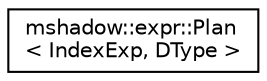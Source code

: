 digraph "Graphical Class Hierarchy"
{
 // LATEX_PDF_SIZE
  edge [fontname="Helvetica",fontsize="10",labelfontname="Helvetica",labelfontsize="10"];
  node [fontname="Helvetica",fontsize="10",shape=record];
  rankdir="LR";
  Node0 [label="mshadow::expr::Plan\l\< IndexExp, DType \>",height=0.2,width=0.4,color="black", fillcolor="white", style="filled",URL="$classmshadow_1_1expr_1_1Plan.html",tooltip=" "];
}
